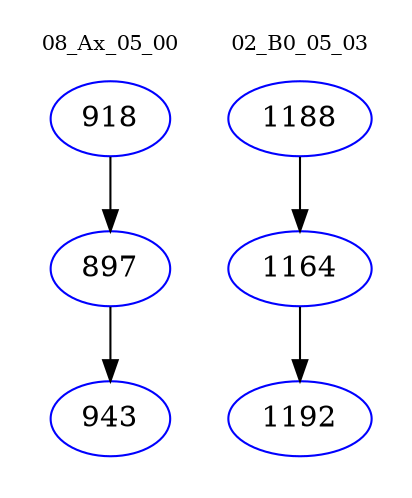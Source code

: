 digraph{
subgraph cluster_0 {
color = white
label = "08_Ax_05_00";
fontsize=10;
T0_918 [label="918", color="blue"]
T0_918 -> T0_897 [color="black"]
T0_897 [label="897", color="blue"]
T0_897 -> T0_943 [color="black"]
T0_943 [label="943", color="blue"]
}
subgraph cluster_1 {
color = white
label = "02_B0_05_03";
fontsize=10;
T1_1188 [label="1188", color="blue"]
T1_1188 -> T1_1164 [color="black"]
T1_1164 [label="1164", color="blue"]
T1_1164 -> T1_1192 [color="black"]
T1_1192 [label="1192", color="blue"]
}
}
